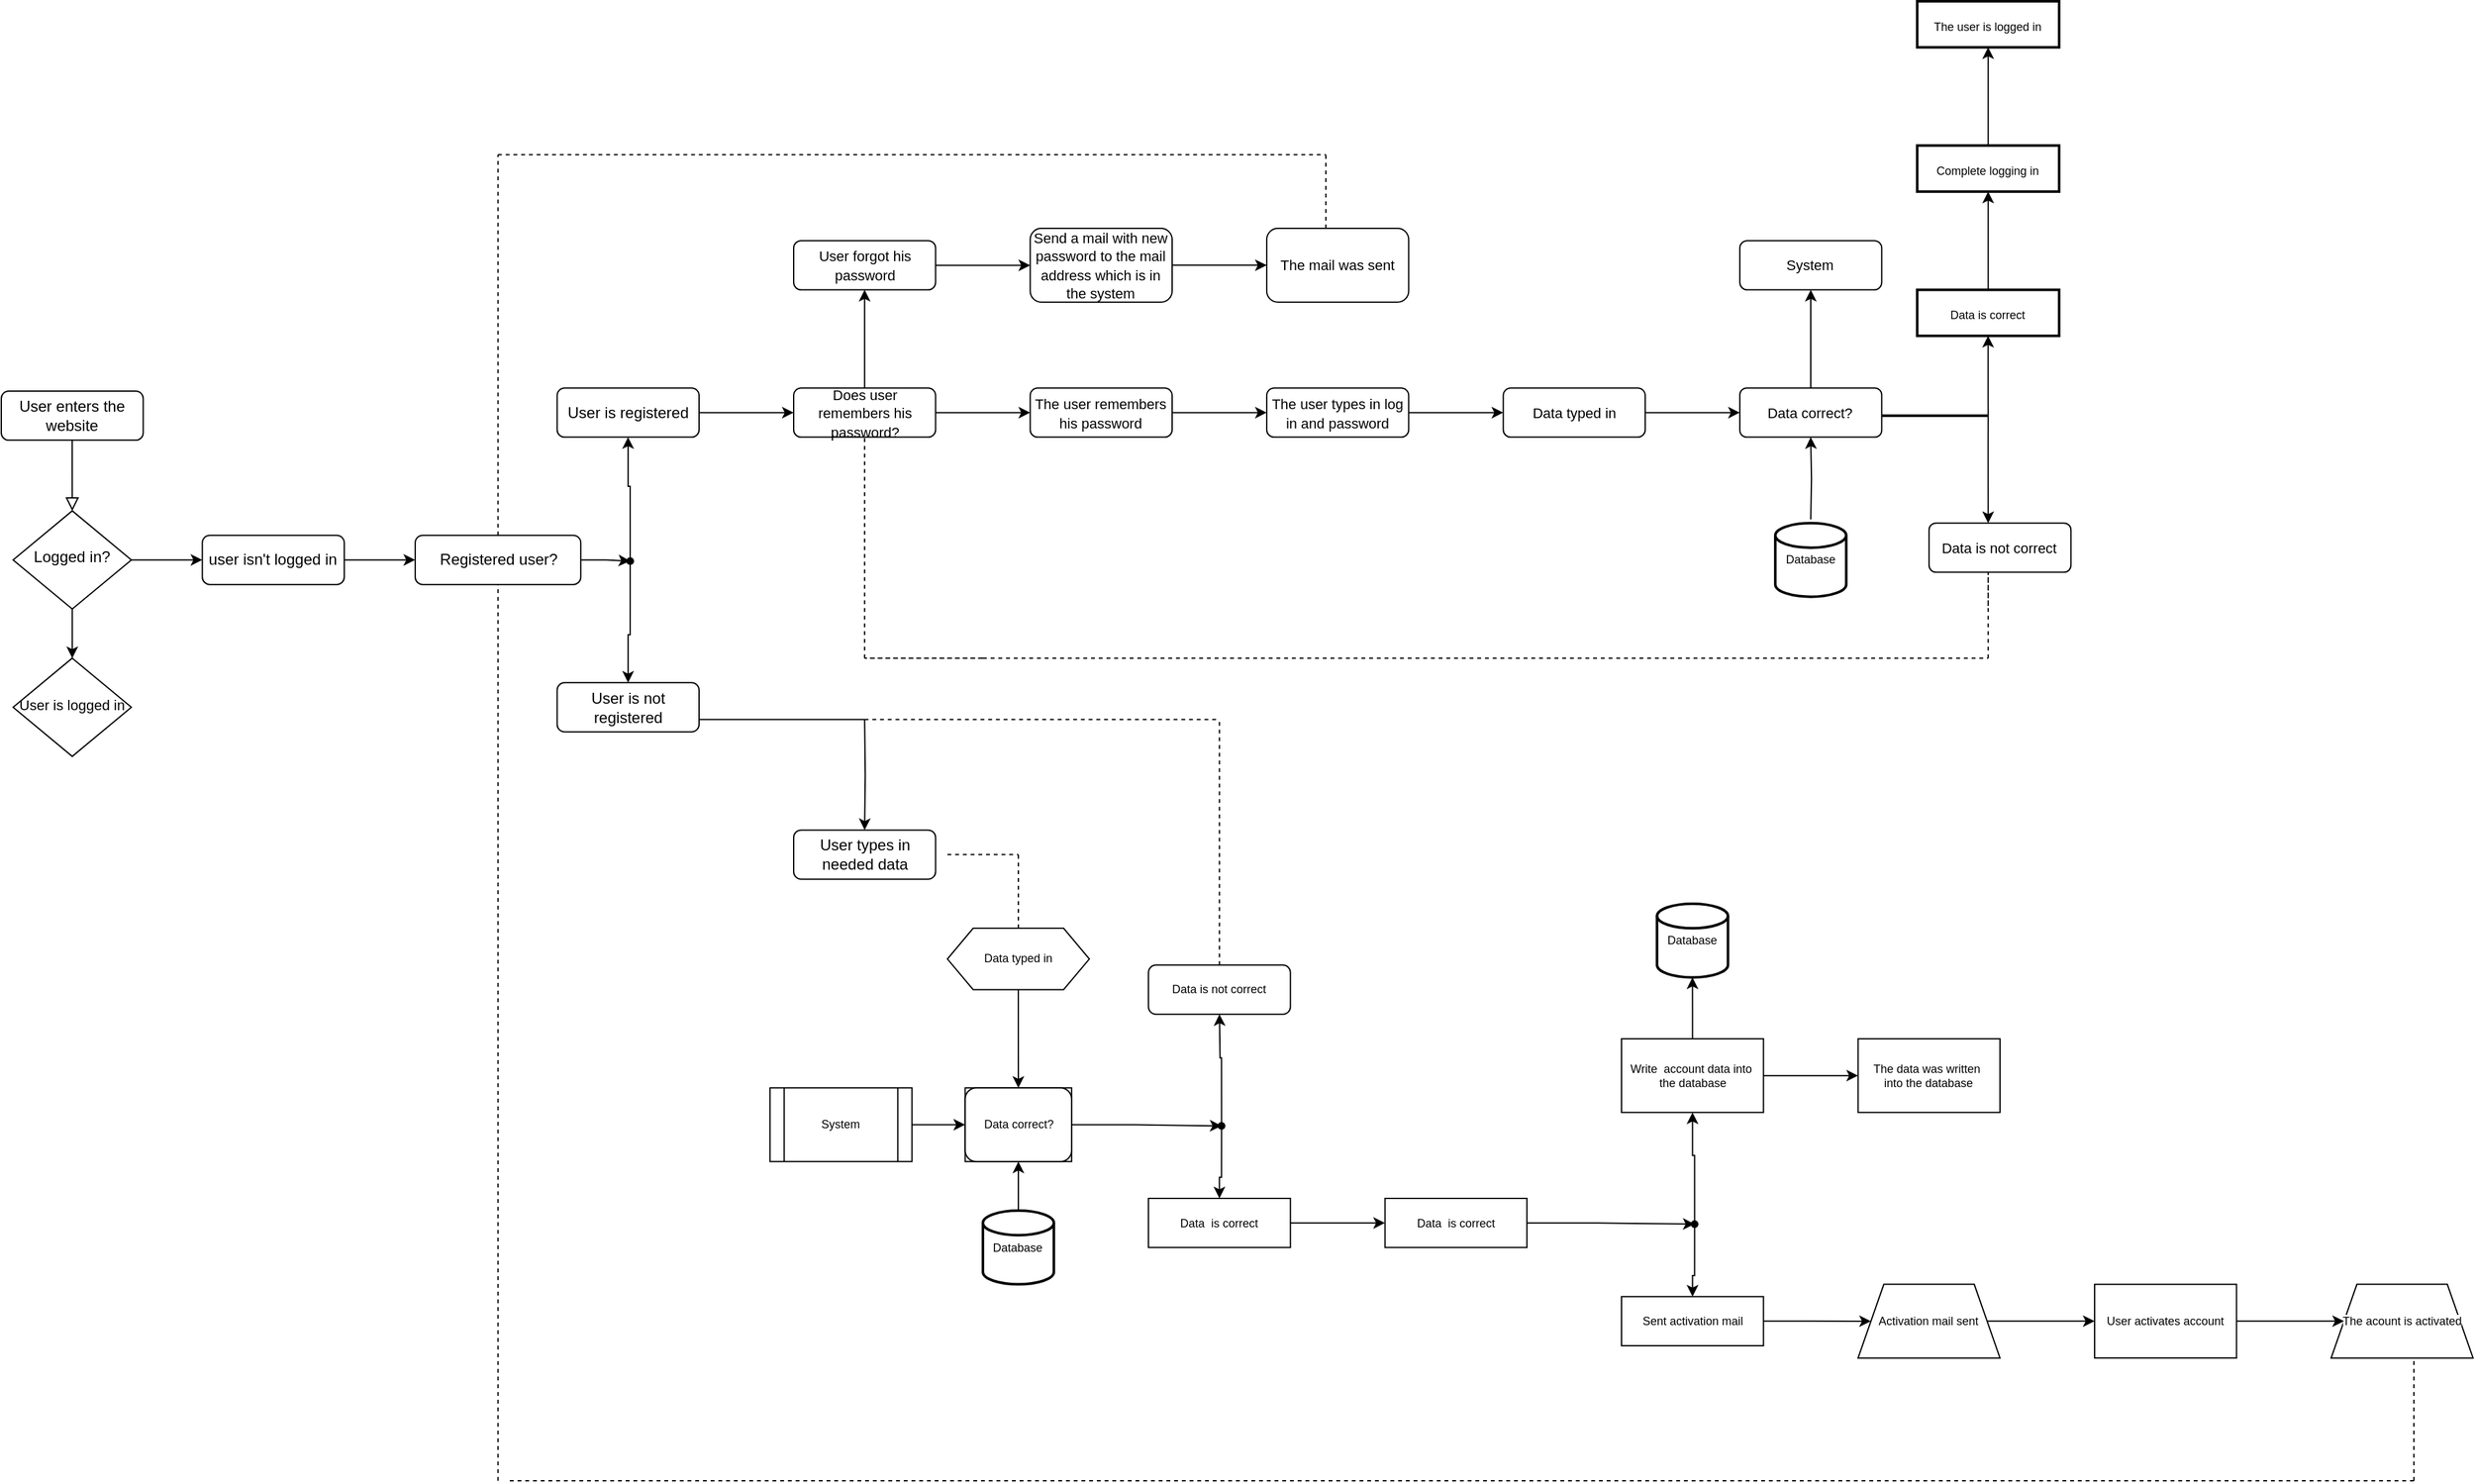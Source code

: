 <mxfile version="17.4.6" type="github" pages="2">
  <diagram id="C5RBs43oDa-KdzZeNtuy" name="Page-1">
    <mxGraphModel dx="1634" dy="5408" grid="1" gridSize="10" guides="1" tooltips="1" connect="1" arrows="1" fold="1" page="1" pageScale="1" pageWidth="3300" pageHeight="4681" background="none" math="0" shadow="0">
      <root>
        <mxCell id="WIyWlLk6GJQsqaUBKTNV-0" />
        <mxCell id="WIyWlLk6GJQsqaUBKTNV-1" parent="WIyWlLk6GJQsqaUBKTNV-0" />
        <mxCell id="OlA-J0i2iCB9OFH_qYKy-1" value="" style="group" vertex="1" connectable="0" parent="WIyWlLk6GJQsqaUBKTNV-1">
          <mxGeometry x="220" y="-1520" width="1920" height="1150" as="geometry" />
        </mxCell>
        <mxCell id="WIyWlLk6GJQsqaUBKTNV-3" value="User enters the website" style="rounded=1;whiteSpace=wrap;html=1;fontSize=12;glass=0;strokeWidth=1;shadow=0;" parent="OlA-J0i2iCB9OFH_qYKy-1" vertex="1">
          <mxGeometry y="303.008" width="110.239" height="38.174" as="geometry" />
        </mxCell>
        <mxCell id="WIyWlLk6GJQsqaUBKTNV-6" value="Logged in?" style="rhombus;whiteSpace=wrap;html=1;shadow=0;fontFamily=Helvetica;fontSize=12;align=center;strokeWidth=1;spacing=6;spacingTop=-4;" parent="OlA-J0i2iCB9OFH_qYKy-1" vertex="1">
          <mxGeometry x="9.187" y="396.058" width="91.866" height="76.349" as="geometry" />
        </mxCell>
        <mxCell id="WIyWlLk6GJQsqaUBKTNV-2" value="" style="rounded=0;html=1;jettySize=auto;orthogonalLoop=1;fontSize=11;endArrow=block;endFill=0;endSize=8;strokeWidth=1;shadow=0;labelBackgroundColor=none;edgeStyle=orthogonalEdgeStyle;" parent="OlA-J0i2iCB9OFH_qYKy-1" source="WIyWlLk6GJQsqaUBKTNV-3" target="WIyWlLk6GJQsqaUBKTNV-6" edge="1">
          <mxGeometry relative="1" as="geometry" />
        </mxCell>
        <mxCell id="WIyWlLk6GJQsqaUBKTNV-7" value="user isn&#39;t logged in" style="rounded=1;whiteSpace=wrap;html=1;fontSize=12;glass=0;strokeWidth=1;shadow=0;" parent="OlA-J0i2iCB9OFH_qYKy-1" vertex="1">
          <mxGeometry x="156.172" y="415.145" width="110.239" height="38.174" as="geometry" />
        </mxCell>
        <mxCell id="vPx18XES60b5-4TH0gW--132" value="" style="edgeStyle=orthogonalEdgeStyle;rounded=0;orthogonalLoop=1;jettySize=auto;html=1;fontSize=9;" parent="OlA-J0i2iCB9OFH_qYKy-1" source="WIyWlLk6GJQsqaUBKTNV-6" target="WIyWlLk6GJQsqaUBKTNV-7" edge="1">
          <mxGeometry relative="1" as="geometry" />
        </mxCell>
        <mxCell id="WIyWlLk6GJQsqaUBKTNV-10" value="&lt;font style=&quot;font-size: 11px&quot;&gt;User is logged in&lt;/font&gt;" style="rhombus;whiteSpace=wrap;html=1;shadow=0;fontFamily=Helvetica;fontSize=12;align=center;strokeWidth=1;spacing=6;spacingTop=-4;" parent="OlA-J0i2iCB9OFH_qYKy-1" vertex="1">
          <mxGeometry x="9.187" y="510.581" width="91.866" height="76.349" as="geometry" />
        </mxCell>
        <mxCell id="vPx18XES60b5-4TH0gW--133" value="" style="edgeStyle=orthogonalEdgeStyle;rounded=0;orthogonalLoop=1;jettySize=auto;html=1;fontSize=9;" parent="OlA-J0i2iCB9OFH_qYKy-1" source="WIyWlLk6GJQsqaUBKTNV-6" target="WIyWlLk6GJQsqaUBKTNV-10" edge="1">
          <mxGeometry relative="1" as="geometry" />
        </mxCell>
        <mxCell id="vPx18XES60b5-4TH0gW--7" value="Registered user?" style="rounded=1;whiteSpace=wrap;html=1;fontSize=12;glass=0;strokeWidth=1;shadow=0;" parent="OlA-J0i2iCB9OFH_qYKy-1" vertex="1">
          <mxGeometry x="321.531" y="415.145" width="128.612" height="38.174" as="geometry" />
        </mxCell>
        <mxCell id="vPx18XES60b5-4TH0gW--8" value="" style="edgeStyle=orthogonalEdgeStyle;rounded=0;orthogonalLoop=1;jettySize=auto;html=1;fontSize=11;" parent="OlA-J0i2iCB9OFH_qYKy-1" source="WIyWlLk6GJQsqaUBKTNV-7" target="vPx18XES60b5-4TH0gW--7" edge="1">
          <mxGeometry relative="1" as="geometry" />
        </mxCell>
        <mxCell id="vPx18XES60b5-4TH0gW--9" value="User is registered" style="rounded=1;whiteSpace=wrap;html=1;fontSize=12;glass=0;strokeWidth=1;shadow=0;" parent="OlA-J0i2iCB9OFH_qYKy-1" vertex="1">
          <mxGeometry x="431.77" y="300.622" width="110.239" height="38.174" as="geometry" />
        </mxCell>
        <mxCell id="vPx18XES60b5-4TH0gW--11" value="&lt;font style=&quot;font-size: 11px&quot;&gt;Does user remembers his password?&lt;/font&gt;" style="rounded=1;whiteSpace=wrap;html=1;fontSize=12;glass=0;strokeWidth=1;shadow=0;" parent="OlA-J0i2iCB9OFH_qYKy-1" vertex="1">
          <mxGeometry x="615.502" y="300.622" width="110.239" height="38.174" as="geometry" />
        </mxCell>
        <mxCell id="vPx18XES60b5-4TH0gW--12" value="" style="edgeStyle=orthogonalEdgeStyle;rounded=0;orthogonalLoop=1;jettySize=auto;html=1;fontSize=11;" parent="OlA-J0i2iCB9OFH_qYKy-1" source="vPx18XES60b5-4TH0gW--9" target="vPx18XES60b5-4TH0gW--11" edge="1">
          <mxGeometry relative="1" as="geometry">
            <Array as="points">
              <mxPoint x="606.316" y="319.71" />
              <mxPoint x="606.316" y="319.71" />
            </Array>
          </mxGeometry>
        </mxCell>
        <mxCell id="vPx18XES60b5-4TH0gW--13" value="&lt;font style=&quot;font-size: 11px&quot;&gt;User forgot his password&lt;/font&gt;" style="rounded=1;whiteSpace=wrap;html=1;fontSize=12;glass=0;strokeWidth=1;shadow=0;" parent="OlA-J0i2iCB9OFH_qYKy-1" vertex="1">
          <mxGeometry x="615.502" y="186.1" width="110.239" height="38.174" as="geometry" />
        </mxCell>
        <mxCell id="vPx18XES60b5-4TH0gW--14" value="" style="edgeStyle=orthogonalEdgeStyle;rounded=0;orthogonalLoop=1;jettySize=auto;html=1;fontSize=11;" parent="OlA-J0i2iCB9OFH_qYKy-1" source="vPx18XES60b5-4TH0gW--11" target="vPx18XES60b5-4TH0gW--13" edge="1">
          <mxGeometry relative="1" as="geometry" />
        </mxCell>
        <mxCell id="vPx18XES60b5-4TH0gW--15" value="&lt;span style=&quot;font-size: 11px&quot;&gt;Send a mail with new password&amp;nbsp;&lt;/span&gt;&lt;span style=&quot;font-size: 11px&quot;&gt;to the mail address&amp;nbsp;which is in the system&lt;/span&gt;" style="rounded=1;whiteSpace=wrap;html=1;fontSize=12;glass=0;strokeWidth=1;shadow=0;" parent="OlA-J0i2iCB9OFH_qYKy-1" vertex="1">
          <mxGeometry x="799.234" y="176.556" width="110.239" height="57.261" as="geometry" />
        </mxCell>
        <mxCell id="vPx18XES60b5-4TH0gW--16" value="" style="edgeStyle=orthogonalEdgeStyle;rounded=0;orthogonalLoop=1;jettySize=auto;html=1;fontSize=11;" parent="OlA-J0i2iCB9OFH_qYKy-1" source="vPx18XES60b5-4TH0gW--13" target="vPx18XES60b5-4TH0gW--15" edge="1">
          <mxGeometry relative="1" as="geometry" />
        </mxCell>
        <mxCell id="vPx18XES60b5-4TH0gW--17" value="&lt;span style=&quot;font-size: 11px&quot;&gt;The mail was sent&lt;/span&gt;" style="rounded=1;whiteSpace=wrap;html=1;fontSize=12;glass=0;strokeWidth=1;shadow=0;" parent="OlA-J0i2iCB9OFH_qYKy-1" vertex="1">
          <mxGeometry x="982.967" y="176.556" width="110.239" height="57.261" as="geometry" />
        </mxCell>
        <mxCell id="vPx18XES60b5-4TH0gW--18" value="" style="edgeStyle=orthogonalEdgeStyle;rounded=0;orthogonalLoop=1;jettySize=auto;html=1;fontSize=9;" parent="OlA-J0i2iCB9OFH_qYKy-1" source="vPx18XES60b5-4TH0gW--15" target="vPx18XES60b5-4TH0gW--17" edge="1">
          <mxGeometry relative="1" as="geometry" />
        </mxCell>
        <mxCell id="vPx18XES60b5-4TH0gW--21" value="&lt;font style=&quot;font-size: 11px&quot;&gt;The user remembers his password&lt;/font&gt;" style="rounded=1;whiteSpace=wrap;html=1;fontSize=12;glass=0;strokeWidth=1;shadow=0;" parent="OlA-J0i2iCB9OFH_qYKy-1" vertex="1">
          <mxGeometry x="799.234" y="300.622" width="110.239" height="38.174" as="geometry" />
        </mxCell>
        <mxCell id="vPx18XES60b5-4TH0gW--22" value="" style="edgeStyle=orthogonalEdgeStyle;rounded=0;orthogonalLoop=1;jettySize=auto;html=1;fontSize=9;" parent="OlA-J0i2iCB9OFH_qYKy-1" source="vPx18XES60b5-4TH0gW--11" target="vPx18XES60b5-4TH0gW--21" edge="1">
          <mxGeometry relative="1" as="geometry" />
        </mxCell>
        <mxCell id="vPx18XES60b5-4TH0gW--23" value="&lt;font style=&quot;font-size: 11px&quot;&gt;The user types in log in and password&lt;/font&gt;" style="rounded=1;whiteSpace=wrap;html=1;fontSize=12;glass=0;strokeWidth=1;shadow=0;" parent="OlA-J0i2iCB9OFH_qYKy-1" vertex="1">
          <mxGeometry x="982.967" y="300.622" width="110.239" height="38.174" as="geometry" />
        </mxCell>
        <mxCell id="vPx18XES60b5-4TH0gW--24" value="" style="edgeStyle=orthogonalEdgeStyle;rounded=0;orthogonalLoop=1;jettySize=auto;html=1;fontSize=9;" parent="OlA-J0i2iCB9OFH_qYKy-1" source="vPx18XES60b5-4TH0gW--21" target="vPx18XES60b5-4TH0gW--23" edge="1">
          <mxGeometry relative="1" as="geometry" />
        </mxCell>
        <mxCell id="vPx18XES60b5-4TH0gW--25" value="&lt;font style=&quot;font-size: 11px&quot;&gt;Data typed in&lt;/font&gt;" style="rounded=1;whiteSpace=wrap;html=1;fontSize=12;glass=0;strokeWidth=1;shadow=0;" parent="OlA-J0i2iCB9OFH_qYKy-1" vertex="1">
          <mxGeometry x="1166.699" y="300.622" width="110.239" height="38.174" as="geometry" />
        </mxCell>
        <mxCell id="vPx18XES60b5-4TH0gW--26" value="" style="edgeStyle=orthogonalEdgeStyle;rounded=0;orthogonalLoop=1;jettySize=auto;html=1;fontSize=9;" parent="OlA-J0i2iCB9OFH_qYKy-1" source="vPx18XES60b5-4TH0gW--23" target="vPx18XES60b5-4TH0gW--25" edge="1">
          <mxGeometry relative="1" as="geometry" />
        </mxCell>
        <mxCell id="vPx18XES60b5-4TH0gW--27" value="&lt;span style=&quot;font-size: 11px&quot;&gt;Data correct?&lt;/span&gt;" style="rounded=1;whiteSpace=wrap;html=1;fontSize=12;glass=0;strokeWidth=1;shadow=0;arcSize=14;" parent="OlA-J0i2iCB9OFH_qYKy-1" vertex="1">
          <mxGeometry x="1350.431" y="300.622" width="110.239" height="38.174" as="geometry" />
        </mxCell>
        <mxCell id="vPx18XES60b5-4TH0gW--28" value="" style="edgeStyle=orthogonalEdgeStyle;rounded=0;orthogonalLoop=1;jettySize=auto;html=1;fontSize=9;" parent="OlA-J0i2iCB9OFH_qYKy-1" source="vPx18XES60b5-4TH0gW--25" target="vPx18XES60b5-4TH0gW--27" edge="1">
          <mxGeometry relative="1" as="geometry" />
        </mxCell>
        <mxCell id="vPx18XES60b5-4TH0gW--37" value="" style="edgeStyle=orthogonalEdgeStyle;rounded=0;orthogonalLoop=1;jettySize=auto;html=1;fontSize=9;" parent="OlA-J0i2iCB9OFH_qYKy-1" target="vPx18XES60b5-4TH0gW--27" edge="1">
          <mxGeometry relative="1" as="geometry">
            <mxPoint x="1405.55" y="402.739" as="sourcePoint" />
          </mxGeometry>
        </mxCell>
        <mxCell id="vPx18XES60b5-4TH0gW--38" value="&lt;span style=&quot;font-size: 11px&quot;&gt;System&lt;/span&gt;" style="rounded=1;whiteSpace=wrap;html=1;fontSize=12;glass=0;strokeWidth=1;shadow=0;" parent="OlA-J0i2iCB9OFH_qYKy-1" vertex="1">
          <mxGeometry x="1350.431" y="186.1" width="110.239" height="38.174" as="geometry" />
        </mxCell>
        <mxCell id="vPx18XES60b5-4TH0gW--39" value="" style="edgeStyle=orthogonalEdgeStyle;rounded=0;orthogonalLoop=1;jettySize=auto;html=1;fontSize=9;" parent="OlA-J0i2iCB9OFH_qYKy-1" source="vPx18XES60b5-4TH0gW--27" target="vPx18XES60b5-4TH0gW--38" edge="1">
          <mxGeometry relative="1" as="geometry" />
        </mxCell>
        <mxCell id="vPx18XES60b5-4TH0gW--55" value="" style="edgeStyle=orthogonalEdgeStyle;rounded=0;orthogonalLoop=1;jettySize=auto;html=1;fontSize=9;exitX=1;exitY=0.5;exitDx=0;exitDy=0;exitPerimeter=0;" parent="OlA-J0i2iCB9OFH_qYKy-1" source="vPx18XES60b5-4TH0gW--48" edge="1">
          <mxGeometry relative="1" as="geometry">
            <mxPoint x="1543.349" y="405.602" as="targetPoint" />
            <Array as="points">
              <mxPoint x="1543.349" y="348.34" />
              <mxPoint x="1543.349" y="348.34" />
            </Array>
          </mxGeometry>
        </mxCell>
        <mxCell id="vPx18XES60b5-4TH0gW--48" value="" style="line;strokeWidth=2;html=1;labelBackgroundColor=#FFFFFF;fontSize=9;" parent="OlA-J0i2iCB9OFH_qYKy-1" vertex="1">
          <mxGeometry x="1460.67" y="314.938" width="82.679" height="14.315" as="geometry" />
        </mxCell>
        <mxCell id="vPx18XES60b5-4TH0gW--53" value="Database" style="strokeWidth=2;html=1;shape=mxgraph.flowchart.database;whiteSpace=wrap;labelBackgroundColor=#FFFFFF;fontSize=9;" parent="OlA-J0i2iCB9OFH_qYKy-1" vertex="1">
          <mxGeometry x="1377.99" y="405.602" width="55.12" height="57.261" as="geometry" />
        </mxCell>
        <mxCell id="vPx18XES60b5-4TH0gW--59" value="&lt;span style=&quot;font-size: 11px&quot;&gt;Data is not correct&lt;/span&gt;" style="rounded=1;whiteSpace=wrap;html=1;fontSize=12;glass=0;strokeWidth=1;shadow=0;arcSize=14;" parent="OlA-J0i2iCB9OFH_qYKy-1" vertex="1">
          <mxGeometry x="1497.416" y="405.602" width="110.239" height="38.174" as="geometry" />
        </mxCell>
        <mxCell id="vPx18XES60b5-4TH0gW--63" value="Data is correct" style="whiteSpace=wrap;html=1;fontSize=9;verticalAlign=top;strokeWidth=2;labelBackgroundColor=#FFFFFF;spacingTop=8;" parent="OlA-J0i2iCB9OFH_qYKy-1" vertex="1">
          <mxGeometry x="1488.23" y="224.274" width="110.239" height="35.788" as="geometry" />
        </mxCell>
        <mxCell id="vPx18XES60b5-4TH0gW--64" value="" style="edgeStyle=orthogonalEdgeStyle;rounded=0;orthogonalLoop=1;jettySize=auto;html=1;fontSize=9;exitX=1;exitY=0.5;exitDx=0;exitDy=0;exitPerimeter=0;" parent="OlA-J0i2iCB9OFH_qYKy-1" source="vPx18XES60b5-4TH0gW--48" target="vPx18XES60b5-4TH0gW--63" edge="1">
          <mxGeometry relative="1" as="geometry">
            <Array as="points">
              <mxPoint x="1543.349" y="310.166" />
              <mxPoint x="1543.349" y="310.166" />
            </Array>
          </mxGeometry>
        </mxCell>
        <mxCell id="vPx18XES60b5-4TH0gW--66" value="Complete logging in" style="whiteSpace=wrap;html=1;fontSize=9;verticalAlign=top;strokeWidth=2;labelBackgroundColor=#FFFFFF;spacingTop=8;" parent="OlA-J0i2iCB9OFH_qYKy-1" vertex="1">
          <mxGeometry x="1488.23" y="112.137" width="110.239" height="35.788" as="geometry" />
        </mxCell>
        <mxCell id="vPx18XES60b5-4TH0gW--67" value="" style="edgeStyle=orthogonalEdgeStyle;rounded=0;orthogonalLoop=1;jettySize=auto;html=1;fontSize=9;" parent="OlA-J0i2iCB9OFH_qYKy-1" source="vPx18XES60b5-4TH0gW--63" target="vPx18XES60b5-4TH0gW--66" edge="1">
          <mxGeometry relative="1" as="geometry" />
        </mxCell>
        <mxCell id="vPx18XES60b5-4TH0gW--68" value="The user is logged in" style="whiteSpace=wrap;html=1;fontSize=9;verticalAlign=top;strokeWidth=2;labelBackgroundColor=#FFFFFF;spacingTop=8;" parent="OlA-J0i2iCB9OFH_qYKy-1" vertex="1">
          <mxGeometry x="1488.23" width="110.239" height="35.788" as="geometry" />
        </mxCell>
        <mxCell id="vPx18XES60b5-4TH0gW--69" value="" style="edgeStyle=orthogonalEdgeStyle;rounded=0;orthogonalLoop=1;jettySize=auto;html=1;fontSize=9;" parent="OlA-J0i2iCB9OFH_qYKy-1" source="vPx18XES60b5-4TH0gW--66" target="vPx18XES60b5-4TH0gW--68" edge="1">
          <mxGeometry relative="1" as="geometry" />
        </mxCell>
        <mxCell id="vPx18XES60b5-4TH0gW--73" value="" style="endArrow=none;dashed=1;html=1;rounded=0;fontSize=9;" parent="OlA-J0i2iCB9OFH_qYKy-1" edge="1">
          <mxGeometry width="50" height="50" relative="1" as="geometry">
            <mxPoint x="1543.349" y="510.581" as="sourcePoint" />
            <mxPoint x="1543.349" y="472.407" as="targetPoint" />
            <Array as="points">
              <mxPoint x="1543.349" y="443.776" />
            </Array>
          </mxGeometry>
        </mxCell>
        <mxCell id="vPx18XES60b5-4TH0gW--74" value="" style="endArrow=none;dashed=1;html=1;rounded=0;fontSize=9;" parent="OlA-J0i2iCB9OFH_qYKy-1" edge="1">
          <mxGeometry width="50" height="50" relative="1" as="geometry">
            <mxPoint x="762.488" y="510.581" as="sourcePoint" />
            <mxPoint x="1543.349" y="510.581" as="targetPoint" />
          </mxGeometry>
        </mxCell>
        <mxCell id="vPx18XES60b5-4TH0gW--75" value="" style="endArrow=none;dashed=1;html=1;rounded=0;fontSize=9;" parent="OlA-J0i2iCB9OFH_qYKy-1" edge="1">
          <mxGeometry width="50" height="50" relative="1" as="geometry">
            <mxPoint x="762.488" y="510.581" as="sourcePoint" />
            <mxPoint x="762.488" y="510.581" as="targetPoint" />
            <Array as="points">
              <mxPoint x="670.622" y="510.581" />
            </Array>
          </mxGeometry>
        </mxCell>
        <mxCell id="vPx18XES60b5-4TH0gW--76" value="" style="endArrow=none;dashed=1;html=1;rounded=0;fontSize=9;entryX=0.5;entryY=1;entryDx=0;entryDy=0;" parent="OlA-J0i2iCB9OFH_qYKy-1" target="vPx18XES60b5-4TH0gW--11" edge="1">
          <mxGeometry width="50" height="50" relative="1" as="geometry">
            <mxPoint x="670.622" y="510.581" as="sourcePoint" />
            <mxPoint x="647.656" y="348.34" as="targetPoint" />
          </mxGeometry>
        </mxCell>
        <mxCell id="vPx18XES60b5-4TH0gW--77" value="User is not registered" style="rounded=1;whiteSpace=wrap;html=1;fontSize=12;glass=0;strokeWidth=1;shadow=0;" parent="OlA-J0i2iCB9OFH_qYKy-1" vertex="1">
          <mxGeometry x="431.77" y="529.668" width="110.239" height="38.174" as="geometry" />
        </mxCell>
        <mxCell id="vPx18XES60b5-4TH0gW--82" value="" style="edgeStyle=orthogonalEdgeStyle;rounded=0;orthogonalLoop=1;jettySize=auto;html=1;fontSize=9;" parent="OlA-J0i2iCB9OFH_qYKy-1" target="vPx18XES60b5-4TH0gW--81" edge="1">
          <mxGeometry relative="1" as="geometry">
            <mxPoint x="670.622" y="558.299" as="sourcePoint" />
          </mxGeometry>
        </mxCell>
        <mxCell id="vPx18XES60b5-4TH0gW--81" value="User types in needed data" style="rounded=1;whiteSpace=wrap;html=1;fontSize=12;glass=0;strokeWidth=1;shadow=0;" parent="OlA-J0i2iCB9OFH_qYKy-1" vertex="1">
          <mxGeometry x="615.502" y="644.191" width="110.239" height="38.174" as="geometry" />
        </mxCell>
        <mxCell id="vPx18XES60b5-4TH0gW--83" value="" style="endArrow=none;dashed=1;html=1;rounded=0;fontSize=9;" parent="OlA-J0i2iCB9OFH_qYKy-1" edge="1">
          <mxGeometry width="50" height="50" relative="1" as="geometry">
            <mxPoint x="734.928" y="663.278" as="sourcePoint" />
            <mxPoint x="790.048" y="663.278" as="targetPoint" />
            <Array as="points">
              <mxPoint x="762.488" y="663.278" />
            </Array>
          </mxGeometry>
        </mxCell>
        <mxCell id="vPx18XES60b5-4TH0gW--84" value="" style="endArrow=none;dashed=1;html=1;rounded=0;fontSize=9;" parent="OlA-J0i2iCB9OFH_qYKy-1" edge="1">
          <mxGeometry width="50" height="50" relative="1" as="geometry">
            <mxPoint x="790.048" y="720.539" as="sourcePoint" />
            <mxPoint x="790.048" y="663.278" as="targetPoint" />
          </mxGeometry>
        </mxCell>
        <mxCell id="vPx18XES60b5-4TH0gW--85" value="Data typed in" style="shape=hexagon;perimeter=hexagonPerimeter2;whiteSpace=wrap;html=1;fixedSize=1;labelBackgroundColor=#FFFFFF;fontSize=9;" parent="OlA-J0i2iCB9OFH_qYKy-1" vertex="1">
          <mxGeometry x="734.928" y="720.539" width="110.239" height="47.718" as="geometry" />
        </mxCell>
        <mxCell id="vPx18XES60b5-4TH0gW--86" value="Data correct?" style="shape=process;whiteSpace=wrap;html=1;backgroundOutline=1;fontSize=9;labelBackgroundColor=#FFFFFF;" parent="OlA-J0i2iCB9OFH_qYKy-1" vertex="1">
          <mxGeometry x="748.708" y="844.606" width="82.679" height="57.261" as="geometry" />
        </mxCell>
        <mxCell id="vPx18XES60b5-4TH0gW--87" value="" style="edgeStyle=orthogonalEdgeStyle;rounded=0;orthogonalLoop=1;jettySize=auto;html=1;fontSize=9;" parent="OlA-J0i2iCB9OFH_qYKy-1" source="vPx18XES60b5-4TH0gW--85" target="vPx18XES60b5-4TH0gW--86" edge="1">
          <mxGeometry relative="1" as="geometry" />
        </mxCell>
        <mxCell id="vPx18XES60b5-4TH0gW--88" value="Data correct?" style="rounded=1;whiteSpace=wrap;html=1;labelBackgroundColor=#FFFFFF;fontSize=9;" parent="OlA-J0i2iCB9OFH_qYKy-1" vertex="1">
          <mxGeometry x="748.708" y="844.606" width="82.679" height="57.261" as="geometry" />
        </mxCell>
        <mxCell id="vPx18XES60b5-4TH0gW--90" value="" style="edgeStyle=orthogonalEdgeStyle;rounded=0;orthogonalLoop=1;jettySize=auto;html=1;fontSize=9;" parent="OlA-J0i2iCB9OFH_qYKy-1" source="vPx18XES60b5-4TH0gW--89" target="vPx18XES60b5-4TH0gW--88" edge="1">
          <mxGeometry relative="1" as="geometry" />
        </mxCell>
        <mxCell id="vPx18XES60b5-4TH0gW--89" value="System" style="shape=process;whiteSpace=wrap;html=1;backgroundOutline=1;labelBackgroundColor=#FFFFFF;fontSize=9;" parent="OlA-J0i2iCB9OFH_qYKy-1" vertex="1">
          <mxGeometry x="597.129" y="844.606" width="110.239" height="57.261" as="geometry" />
        </mxCell>
        <mxCell id="vPx18XES60b5-4TH0gW--92" value="" style="edgeStyle=orthogonalEdgeStyle;rounded=0;orthogonalLoop=1;jettySize=auto;html=1;fontSize=9;" parent="OlA-J0i2iCB9OFH_qYKy-1" source="vPx18XES60b5-4TH0gW--91" target="vPx18XES60b5-4TH0gW--88" edge="1">
          <mxGeometry relative="1" as="geometry" />
        </mxCell>
        <mxCell id="vPx18XES60b5-4TH0gW--91" value="Database" style="strokeWidth=2;html=1;shape=mxgraph.flowchart.database;whiteSpace=wrap;labelBackgroundColor=#FFFFFF;fontSize=9;" parent="OlA-J0i2iCB9OFH_qYKy-1" vertex="1">
          <mxGeometry x="762.488" y="940.041" width="55.12" height="57.261" as="geometry" />
        </mxCell>
        <mxCell id="vPx18XES60b5-4TH0gW--100" value="" style="edgeStyle=orthogonalEdgeStyle;rounded=0;orthogonalLoop=1;jettySize=auto;html=1;fontSize=9;" parent="OlA-J0i2iCB9OFH_qYKy-1" source="vPx18XES60b5-4TH0gW--93" edge="1">
          <mxGeometry relative="1" as="geometry">
            <mxPoint x="946.22" y="787.344" as="targetPoint" />
          </mxGeometry>
        </mxCell>
        <mxCell id="vPx18XES60b5-4TH0gW--93" value="" style="shape=waypoint;sketch=0;size=6;pointerEvents=1;points=[];fillColor=default;resizable=0;rotatable=0;perimeter=centerPerimeter;snapToPoint=1;fontSize=9;rounded=1;labelBackgroundColor=#FFFFFF;" parent="OlA-J0i2iCB9OFH_qYKy-1" vertex="1">
          <mxGeometry x="927.847" y="854.149" width="40" height="40" as="geometry" />
        </mxCell>
        <mxCell id="vPx18XES60b5-4TH0gW--94" value="" style="edgeStyle=orthogonalEdgeStyle;rounded=0;orthogonalLoop=1;jettySize=auto;html=1;fontSize=9;" parent="OlA-J0i2iCB9OFH_qYKy-1" source="vPx18XES60b5-4TH0gW--88" target="vPx18XES60b5-4TH0gW--93" edge="1">
          <mxGeometry relative="1" as="geometry" />
        </mxCell>
        <mxCell id="vPx18XES60b5-4TH0gW--97" value="Data&amp;nbsp; is correct" style="rounded=0;whiteSpace=wrap;html=1;labelBackgroundColor=#FFFFFF;fontSize=9;" parent="OlA-J0i2iCB9OFH_qYKy-1" vertex="1">
          <mxGeometry x="891.1" y="930.498" width="110.239" height="38.174" as="geometry" />
        </mxCell>
        <mxCell id="vPx18XES60b5-4TH0gW--98" value="" style="edgeStyle=orthogonalEdgeStyle;rounded=0;orthogonalLoop=1;jettySize=auto;html=1;fontSize=9;" parent="OlA-J0i2iCB9OFH_qYKy-1" source="vPx18XES60b5-4TH0gW--93" target="vPx18XES60b5-4TH0gW--97" edge="1">
          <mxGeometry relative="1" as="geometry" />
        </mxCell>
        <mxCell id="vPx18XES60b5-4TH0gW--101" value="Data is not correct" style="whiteSpace=wrap;html=1;fontSize=9;sketch=0;rounded=1;labelBackgroundColor=#FFFFFF;" parent="OlA-J0i2iCB9OFH_qYKy-1" vertex="1">
          <mxGeometry x="891.1" y="749.17" width="110.239" height="38.174" as="geometry" />
        </mxCell>
        <mxCell id="vPx18XES60b5-4TH0gW--102" value="" style="endArrow=none;dashed=1;html=1;rounded=0;fontSize=9;" parent="OlA-J0i2iCB9OFH_qYKy-1" edge="1">
          <mxGeometry width="50" height="50" relative="1" as="geometry">
            <mxPoint x="946.22" y="749.17" as="sourcePoint" />
            <mxPoint x="946.22" y="558.299" as="targetPoint" />
          </mxGeometry>
        </mxCell>
        <mxCell id="vPx18XES60b5-4TH0gW--103" value="" style="endArrow=none;dashed=1;html=1;rounded=0;fontSize=9;" parent="OlA-J0i2iCB9OFH_qYKy-1" edge="1">
          <mxGeometry width="50" height="50" relative="1" as="geometry">
            <mxPoint x="670.622" y="558.299" as="sourcePoint" />
            <mxPoint x="946.22" y="558.299" as="targetPoint" />
          </mxGeometry>
        </mxCell>
        <mxCell id="vPx18XES60b5-4TH0gW--104" value="Data&amp;nbsp; is correct" style="rounded=0;whiteSpace=wrap;html=1;labelBackgroundColor=#FFFFFF;fontSize=9;" parent="OlA-J0i2iCB9OFH_qYKy-1" vertex="1">
          <mxGeometry x="1074.833" y="930.498" width="110.239" height="38.174" as="geometry" />
        </mxCell>
        <mxCell id="vPx18XES60b5-4TH0gW--105" value="" style="edgeStyle=orthogonalEdgeStyle;rounded=0;orthogonalLoop=1;jettySize=auto;html=1;fontSize=9;" parent="OlA-J0i2iCB9OFH_qYKy-1" source="vPx18XES60b5-4TH0gW--97" target="vPx18XES60b5-4TH0gW--104" edge="1">
          <mxGeometry relative="1" as="geometry" />
        </mxCell>
        <mxCell id="vPx18XES60b5-4TH0gW--106" value="" style="shape=waypoint;sketch=0;size=6;pointerEvents=1;points=[];fillColor=default;resizable=0;rotatable=0;perimeter=centerPerimeter;snapToPoint=1;fontSize=9;rounded=0;labelBackgroundColor=#FFFFFF;" parent="OlA-J0i2iCB9OFH_qYKy-1" vertex="1">
          <mxGeometry x="1295.311" y="930.498" width="40" height="40" as="geometry" />
        </mxCell>
        <mxCell id="vPx18XES60b5-4TH0gW--107" value="" style="edgeStyle=orthogonalEdgeStyle;rounded=0;orthogonalLoop=1;jettySize=auto;html=1;fontSize=9;" parent="OlA-J0i2iCB9OFH_qYKy-1" source="vPx18XES60b5-4TH0gW--104" target="vPx18XES60b5-4TH0gW--106" edge="1">
          <mxGeometry relative="1" as="geometry" />
        </mxCell>
        <mxCell id="vPx18XES60b5-4TH0gW--110" value="Sent activation mail" style="rounded=0;whiteSpace=wrap;html=1;labelBackgroundColor=#FFFFFF;fontSize=9;" parent="OlA-J0i2iCB9OFH_qYKy-1" vertex="1">
          <mxGeometry x="1258.565" y="1006.846" width="110.239" height="38.174" as="geometry" />
        </mxCell>
        <mxCell id="vPx18XES60b5-4TH0gW--111" value="" style="edgeStyle=orthogonalEdgeStyle;rounded=0;orthogonalLoop=1;jettySize=auto;html=1;fontSize=9;" parent="OlA-J0i2iCB9OFH_qYKy-1" source="vPx18XES60b5-4TH0gW--106" target="vPx18XES60b5-4TH0gW--110" edge="1">
          <mxGeometry relative="1" as="geometry" />
        </mxCell>
        <mxCell id="vPx18XES60b5-4TH0gW--112" value="Activation mail sent" style="shape=trapezoid;perimeter=trapezoidPerimeter;whiteSpace=wrap;html=1;fixedSize=1;fontSize=9;rounded=0;labelBackgroundColor=#FFFFFF;" parent="OlA-J0i2iCB9OFH_qYKy-1" vertex="1">
          <mxGeometry x="1442.297" y="997.303" width="110.239" height="57.261" as="geometry" />
        </mxCell>
        <mxCell id="vPx18XES60b5-4TH0gW--113" value="" style="edgeStyle=orthogonalEdgeStyle;rounded=0;orthogonalLoop=1;jettySize=auto;html=1;fontSize=9;" parent="OlA-J0i2iCB9OFH_qYKy-1" source="vPx18XES60b5-4TH0gW--110" target="vPx18XES60b5-4TH0gW--112" edge="1">
          <mxGeometry relative="1" as="geometry" />
        </mxCell>
        <mxCell id="vPx18XES60b5-4TH0gW--116" value="User activates account" style="rounded=0;whiteSpace=wrap;html=1;fontSize=9;labelBackgroundColor=#FFFFFF;" parent="OlA-J0i2iCB9OFH_qYKy-1" vertex="1">
          <mxGeometry x="1626.029" y="997.303" width="110.239" height="57.261" as="geometry" />
        </mxCell>
        <mxCell id="vPx18XES60b5-4TH0gW--117" value="" style="edgeStyle=orthogonalEdgeStyle;rounded=0;orthogonalLoop=1;jettySize=auto;html=1;fontSize=9;" parent="OlA-J0i2iCB9OFH_qYKy-1" source="vPx18XES60b5-4TH0gW--112" target="vPx18XES60b5-4TH0gW--116" edge="1">
          <mxGeometry relative="1" as="geometry" />
        </mxCell>
        <mxCell id="vPx18XES60b5-4TH0gW--118" value="The acount is activated" style="shape=trapezoid;perimeter=trapezoidPerimeter;whiteSpace=wrap;html=1;fixedSize=1;fontSize=9;rounded=0;labelBackgroundColor=#FFFFFF;" parent="OlA-J0i2iCB9OFH_qYKy-1" vertex="1">
          <mxGeometry x="1809.761" y="997.303" width="110.239" height="57.261" as="geometry" />
        </mxCell>
        <mxCell id="vPx18XES60b5-4TH0gW--119" value="" style="edgeStyle=orthogonalEdgeStyle;rounded=0;orthogonalLoop=1;jettySize=auto;html=1;fontSize=9;" parent="OlA-J0i2iCB9OFH_qYKy-1" source="vPx18XES60b5-4TH0gW--116" target="vPx18XES60b5-4TH0gW--118" edge="1">
          <mxGeometry relative="1" as="geometry" />
        </mxCell>
        <mxCell id="vPx18XES60b5-4TH0gW--122" value="Write&amp;nbsp; account data into&amp;nbsp;&lt;br&gt;the database" style="whiteSpace=wrap;html=1;fontSize=9;sketch=0;rounded=0;labelBackgroundColor=#FFFFFF;" parent="OlA-J0i2iCB9OFH_qYKy-1" vertex="1">
          <mxGeometry x="1258.565" y="806.432" width="110.239" height="57.261" as="geometry" />
        </mxCell>
        <mxCell id="vPx18XES60b5-4TH0gW--123" value="" style="edgeStyle=orthogonalEdgeStyle;rounded=0;orthogonalLoop=1;jettySize=auto;html=1;fontSize=9;" parent="OlA-J0i2iCB9OFH_qYKy-1" source="vPx18XES60b5-4TH0gW--106" target="vPx18XES60b5-4TH0gW--122" edge="1">
          <mxGeometry relative="1" as="geometry" />
        </mxCell>
        <mxCell id="vPx18XES60b5-4TH0gW--124" value="Database" style="strokeWidth=2;html=1;shape=mxgraph.flowchart.database;whiteSpace=wrap;labelBackgroundColor=#FFFFFF;fontSize=9;" parent="OlA-J0i2iCB9OFH_qYKy-1" vertex="1">
          <mxGeometry x="1286.124" y="701.452" width="55.12" height="57.261" as="geometry" />
        </mxCell>
        <mxCell id="vPx18XES60b5-4TH0gW--125" value="" style="edgeStyle=orthogonalEdgeStyle;rounded=0;orthogonalLoop=1;jettySize=auto;html=1;fontSize=9;" parent="OlA-J0i2iCB9OFH_qYKy-1" source="vPx18XES60b5-4TH0gW--122" target="vPx18XES60b5-4TH0gW--124" edge="1">
          <mxGeometry relative="1" as="geometry" />
        </mxCell>
        <mxCell id="vPx18XES60b5-4TH0gW--126" value="The data was written&amp;nbsp;&lt;br&gt;into the database" style="whiteSpace=wrap;html=1;fontSize=9;sketch=0;rounded=0;labelBackgroundColor=#FFFFFF;" parent="OlA-J0i2iCB9OFH_qYKy-1" vertex="1">
          <mxGeometry x="1442.297" y="806.432" width="110.239" height="57.261" as="geometry" />
        </mxCell>
        <mxCell id="vPx18XES60b5-4TH0gW--127" value="" style="edgeStyle=orthogonalEdgeStyle;rounded=0;orthogonalLoop=1;jettySize=auto;html=1;fontSize=9;" parent="OlA-J0i2iCB9OFH_qYKy-1" source="vPx18XES60b5-4TH0gW--122" target="vPx18XES60b5-4TH0gW--126" edge="1">
          <mxGeometry relative="1" as="geometry" />
        </mxCell>
        <mxCell id="vPx18XES60b5-4TH0gW--128" value="" style="endArrow=none;dashed=1;html=1;rounded=0;fontSize=9;" parent="OlA-J0i2iCB9OFH_qYKy-1" edge="1">
          <mxGeometry width="50" height="50" relative="1" as="geometry">
            <mxPoint x="1028.9" y="176.556" as="sourcePoint" />
            <mxPoint x="1028.9" y="119.295" as="targetPoint" />
          </mxGeometry>
        </mxCell>
        <mxCell id="vPx18XES60b5-4TH0gW--129" value="" style="endArrow=none;dashed=1;html=1;rounded=0;fontSize=9;" parent="OlA-J0i2iCB9OFH_qYKy-1" edge="1">
          <mxGeometry width="50" height="50" relative="1" as="geometry">
            <mxPoint x="385.837" y="119.295" as="sourcePoint" />
            <mxPoint x="1028.9" y="119.295" as="targetPoint" />
          </mxGeometry>
        </mxCell>
        <mxCell id="vPx18XES60b5-4TH0gW--137" value="" style="edgeStyle=orthogonalEdgeStyle;rounded=0;orthogonalLoop=1;jettySize=auto;html=1;fontSize=9;" parent="OlA-J0i2iCB9OFH_qYKy-1" source="vPx18XES60b5-4TH0gW--135" target="vPx18XES60b5-4TH0gW--9" edge="1">
          <mxGeometry relative="1" as="geometry" />
        </mxCell>
        <mxCell id="vPx18XES60b5-4TH0gW--138" value="" style="edgeStyle=orthogonalEdgeStyle;rounded=0;orthogonalLoop=1;jettySize=auto;html=1;fontSize=9;" parent="OlA-J0i2iCB9OFH_qYKy-1" source="vPx18XES60b5-4TH0gW--135" target="vPx18XES60b5-4TH0gW--77" edge="1">
          <mxGeometry relative="1" as="geometry" />
        </mxCell>
        <mxCell id="vPx18XES60b5-4TH0gW--135" value="" style="shape=waypoint;sketch=0;size=6;pointerEvents=1;points=[];fillColor=default;resizable=0;rotatable=0;perimeter=centerPerimeter;snapToPoint=1;rounded=1;glass=0;strokeWidth=1;shadow=0;" parent="OlA-J0i2iCB9OFH_qYKy-1" vertex="1">
          <mxGeometry x="468.517" y="415.145" width="40" height="40" as="geometry" />
        </mxCell>
        <mxCell id="vPx18XES60b5-4TH0gW--136" value="" style="edgeStyle=orthogonalEdgeStyle;rounded=0;orthogonalLoop=1;jettySize=auto;html=1;fontSize=9;" parent="OlA-J0i2iCB9OFH_qYKy-1" source="vPx18XES60b5-4TH0gW--7" target="vPx18XES60b5-4TH0gW--135" edge="1">
          <mxGeometry relative="1" as="geometry" />
        </mxCell>
        <mxCell id="vPx18XES60b5-4TH0gW--139" value="" style="endArrow=none;dashed=1;html=1;rounded=0;fontSize=9;exitX=0.5;exitY=0;exitDx=0;exitDy=0;" parent="OlA-J0i2iCB9OFH_qYKy-1" source="vPx18XES60b5-4TH0gW--7" edge="1">
          <mxGeometry width="50" height="50" relative="1" as="geometry">
            <mxPoint x="385.837" y="405.602" as="sourcePoint" />
            <mxPoint x="385.837" y="119.295" as="targetPoint" />
          </mxGeometry>
        </mxCell>
        <mxCell id="vPx18XES60b5-4TH0gW--142" value="" style="endArrow=none;dashed=1;html=1;rounded=0;fontSize=9;" parent="OlA-J0i2iCB9OFH_qYKy-1" edge="1">
          <mxGeometry width="50" height="50" relative="1" as="geometry">
            <mxPoint x="1874.067" y="1150" as="sourcePoint" />
            <mxPoint x="1874.067" y="1054.564" as="targetPoint" />
          </mxGeometry>
        </mxCell>
        <mxCell id="vPx18XES60b5-4TH0gW--143" value="" style="endArrow=none;dashed=1;html=1;rounded=0;fontSize=9;" parent="OlA-J0i2iCB9OFH_qYKy-1" edge="1">
          <mxGeometry width="50" height="50" relative="1" as="geometry">
            <mxPoint x="395.024" y="1150" as="sourcePoint" />
            <mxPoint x="1874.067" y="1150" as="targetPoint" />
          </mxGeometry>
        </mxCell>
        <mxCell id="vPx18XES60b5-4TH0gW--144" value="" style="endArrow=none;dashed=1;html=1;rounded=0;fontSize=9;entryX=0.5;entryY=1;entryDx=0;entryDy=0;" parent="OlA-J0i2iCB9OFH_qYKy-1" target="vPx18XES60b5-4TH0gW--7" edge="1">
          <mxGeometry width="50" height="50" relative="1" as="geometry">
            <mxPoint x="385.837" y="1150" as="sourcePoint" />
            <mxPoint x="358.278" y="558.299" as="targetPoint" />
            <Array as="points">
              <mxPoint x="385.837" y="1054.564" />
              <mxPoint x="385.837" y="949.585" />
              <mxPoint x="385.837" y="739.627" />
              <mxPoint x="385.837" y="701.452" />
              <mxPoint x="385.837" y="615.56" />
            </Array>
          </mxGeometry>
        </mxCell>
        <mxCell id="vPx18XES60b5-4TH0gW--146" value="" style="endArrow=none;html=1;rounded=0;fontSize=9;" parent="OlA-J0i2iCB9OFH_qYKy-1" edge="1">
          <mxGeometry width="50" height="50" relative="1" as="geometry">
            <mxPoint x="542.01" y="558.299" as="sourcePoint" />
            <mxPoint x="670.622" y="558.299" as="targetPoint" />
          </mxGeometry>
        </mxCell>
      </root>
    </mxGraphModel>
  </diagram>
  <diagram id="EoMMVEaabfms8qfUswNK" name="Page-2">
    <mxGraphModel dx="1250" dy="489" grid="1" gridSize="10" guides="1" tooltips="1" connect="1" arrows="1" fold="1" page="1" pageScale="1" pageWidth="2339" pageHeight="3300" math="0" shadow="0">
      <root>
        <mxCell id="0" />
        <mxCell id="1" parent="0" />
      </root>
    </mxGraphModel>
  </diagram>
</mxfile>
